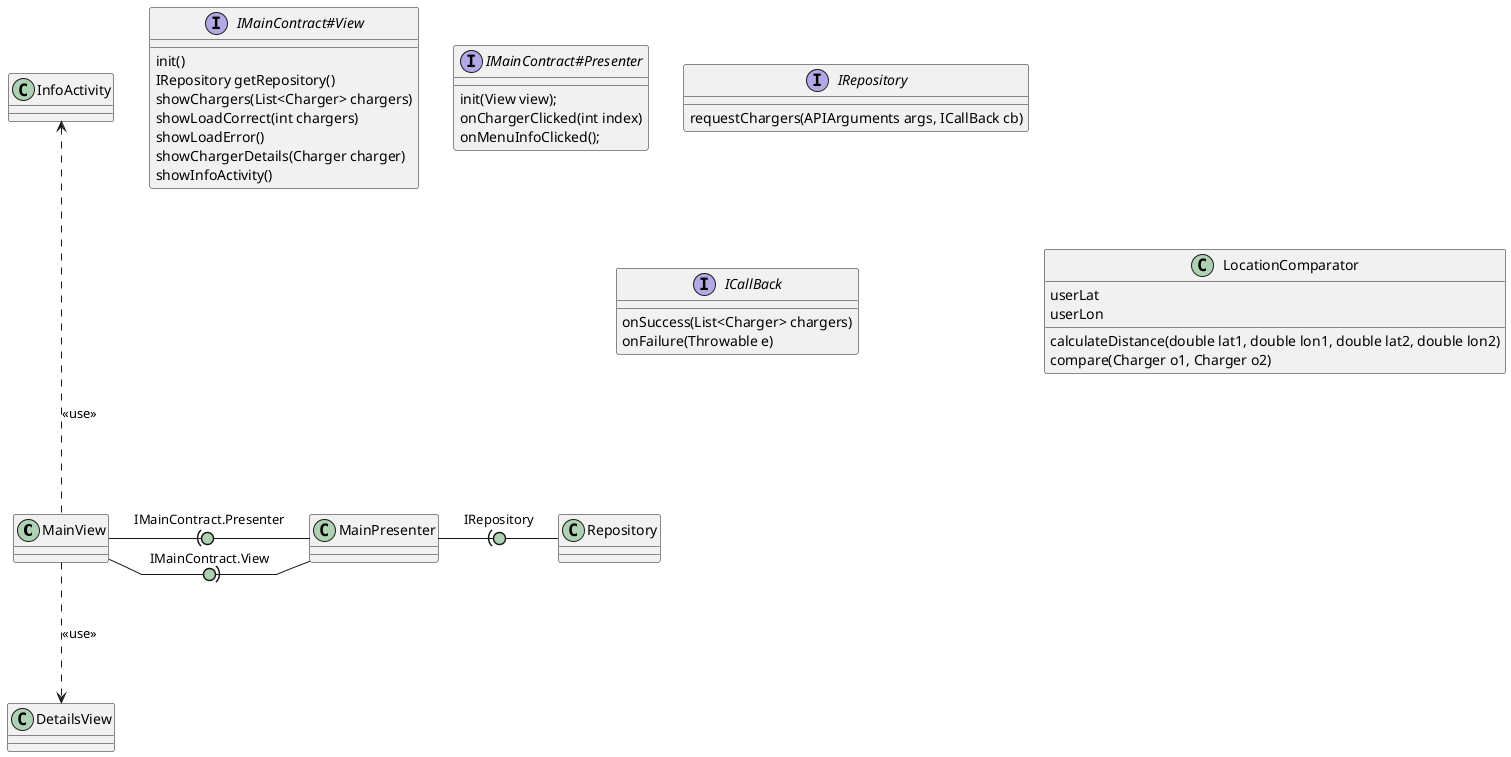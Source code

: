@startuml
skinparam linetype polyline
skinparam arrowLollipopColor #ADD1B2

MainView -right(0- MainPresenter : IMainContract.Presenter
MainView -right0)- MainPresenter : IMainContract.View
MainView -up..-> InfoActivity : <<use>>
MainView -down..> DetailsView : <<use>>
MainPresenter -right(0- Repository : IRepository

together {
  interface IMainContract#View
  interface IMainContract#Presenter
  interface IRepository
  interface ICallBack
}

interface IMainContract#View {
    init()
    IRepository getRepository()
    showChargers(List<Charger> chargers)
    showLoadCorrect(int chargers)
    showLoadError()
    showChargerDetails(Charger charger)
    showInfoActivity()
}

interface IMainContract#Presenter {
   init(View view);
   onChargerClicked(int index)
   onMenuInfoClicked();
}

interface IRepository {
    requestChargers(APIArguments args, ICallBack cb)
}

interface ICallBack {
    onSuccess(List<Charger> chargers)
    onFailure(Throwable e)
}
class LocationComparator {
    userLat
    userLon
    calculateDistance(double lat1, double lon1, double lat2, double lon2)
    compare(Charger o1, Charger o2)
}
@enduml